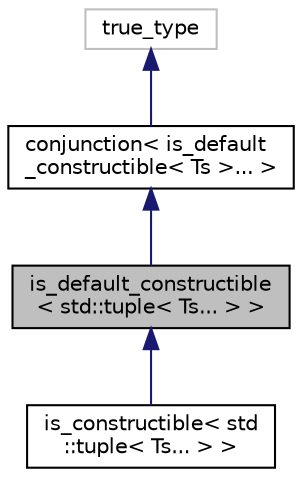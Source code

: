 digraph "is_default_constructible&lt; std::tuple&lt; Ts... &gt; &gt;"
{
 // LATEX_PDF_SIZE
  edge [fontname="Helvetica",fontsize="10",labelfontname="Helvetica",labelfontsize="10"];
  node [fontname="Helvetica",fontsize="10",shape=record];
  Node1 [label="is_default_constructible\l\< std::tuple\< Ts... \> \>",height=0.2,width=0.4,color="black", fillcolor="grey75", style="filled", fontcolor="black",tooltip=" "];
  Node2 -> Node1 [dir="back",color="midnightblue",fontsize="10",style="solid",fontname="Helvetica"];
  Node2 [label="conjunction\< is_default\l_constructible\< Ts \>... \>",height=0.2,width=0.4,color="black", fillcolor="white", style="filled",URL="$structdetail_1_1conjunction.html",tooltip=" "];
  Node3 -> Node2 [dir="back",color="midnightblue",fontsize="10",style="solid",fontname="Helvetica"];
  Node3 [label="true_type",height=0.2,width=0.4,color="grey75", fillcolor="white", style="filled",tooltip=" "];
  Node1 -> Node4 [dir="back",color="midnightblue",fontsize="10",style="solid",fontname="Helvetica"];
  Node4 [label="is_constructible\< std\l::tuple\< Ts... \> \>",height=0.2,width=0.4,color="black", fillcolor="white", style="filled",URL="$structdetail_1_1is__constructible_3_01std_1_1tuple_3_01Ts_8_8_8_01_4_01_4.html",tooltip=" "];
}
